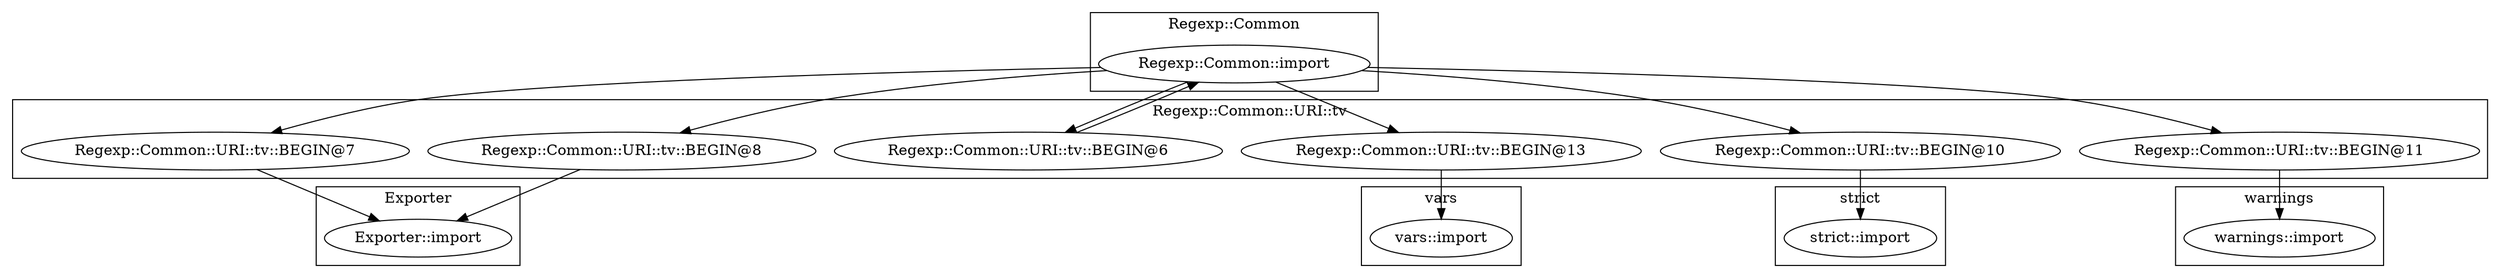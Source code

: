 digraph {
graph [overlap=false]
subgraph cluster_warnings {
	label="warnings";
	"warnings::import";
}
subgraph cluster_vars {
	label="vars";
	"vars::import";
}
subgraph cluster_strict {
	label="strict";
	"strict::import";
}
subgraph cluster_Regexp_Common_URI_tv {
	label="Regexp::Common::URI::tv";
	"Regexp::Common::URI::tv::BEGIN@7";
	"Regexp::Common::URI::tv::BEGIN@13";
	"Regexp::Common::URI::tv::BEGIN@10";
	"Regexp::Common::URI::tv::BEGIN@6";
	"Regexp::Common::URI::tv::BEGIN@11";
	"Regexp::Common::URI::tv::BEGIN@8";
}
subgraph cluster_Exporter {
	label="Exporter";
	"Exporter::import";
}
subgraph cluster_Regexp_Common {
	label="Regexp::Common";
	"Regexp::Common::import";
}
"Regexp::Common::URI::tv::BEGIN@6" -> "Regexp::Common::import";
"Regexp::Common::URI::tv::BEGIN@7" -> "Exporter::import";
"Regexp::Common::URI::tv::BEGIN@8" -> "Exporter::import";
"Regexp::Common::import" -> "Regexp::Common::URI::tv::BEGIN@11";
"Regexp::Common::import" -> "Regexp::Common::URI::tv::BEGIN@6";
"Regexp::Common::import" -> "Regexp::Common::URI::tv::BEGIN@13";
"Regexp::Common::import" -> "Regexp::Common::URI::tv::BEGIN@7";
"Regexp::Common::import" -> "Regexp::Common::URI::tv::BEGIN@10";
"Regexp::Common::URI::tv::BEGIN@11" -> "warnings::import";
"Regexp::Common::URI::tv::BEGIN@13" -> "vars::import";
"Regexp::Common::import" -> "Regexp::Common::URI::tv::BEGIN@8";
"Regexp::Common::URI::tv::BEGIN@10" -> "strict::import";
}
